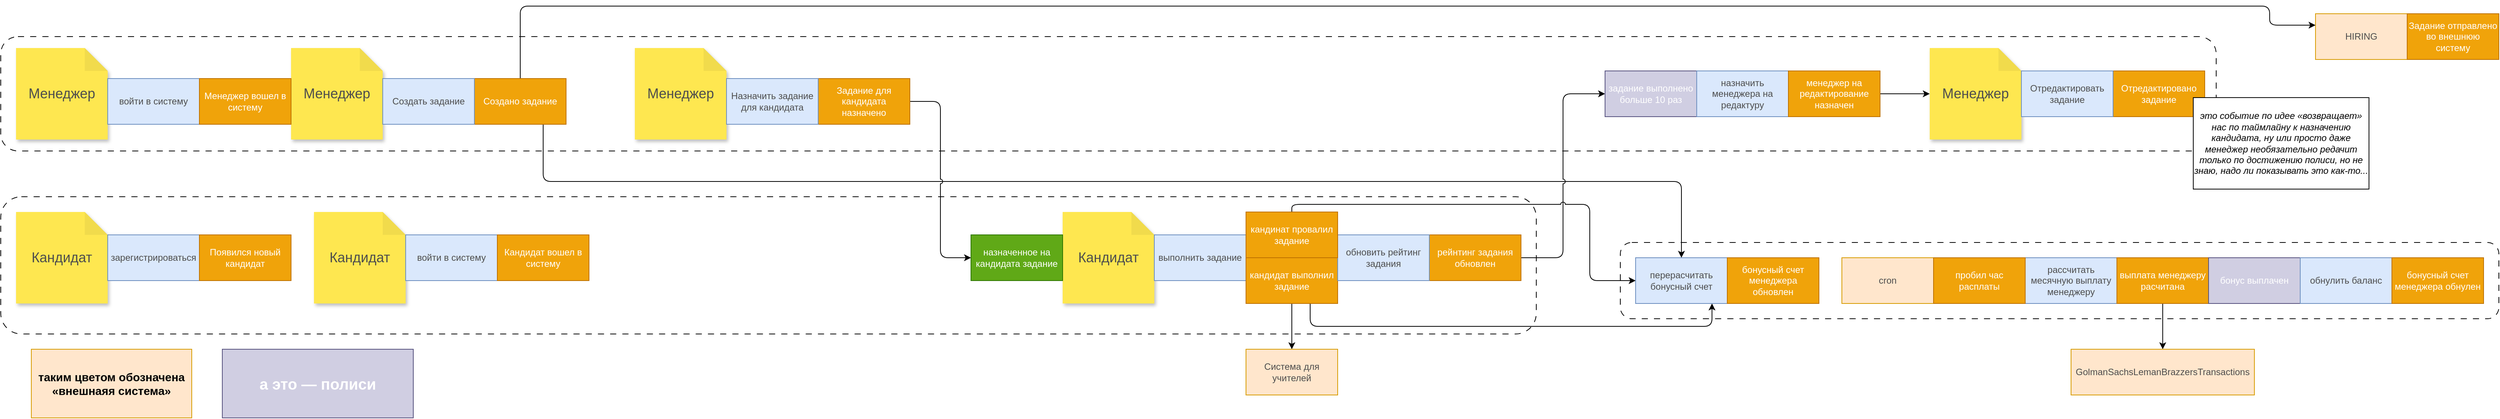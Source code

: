 <mxfile version="27.0.5">
  <diagram name="Página-1" id="ztFMWlfKOKHECKkMHyaq">
    <mxGraphModel dx="2528" dy="1429" grid="1" gridSize="10" guides="1" tooltips="1" connect="1" arrows="1" fold="1" page="1" pageScale="1" pageWidth="413" pageHeight="583" math="0" shadow="0">
      <root>
        <mxCell id="0" />
        <mxCell id="1" parent="0" />
        <mxCell id="DnySy9knM9GUUwWtsOCn-65" value="" style="rounded=1;whiteSpace=wrap;html=1;align=center;verticalAlign=middle;fontFamily=Helvetica;fontSize=12;dashed=1;dashPattern=8 8;" parent="1" vertex="1">
          <mxGeometry x="2140" y="330" width="1150" height="100" as="geometry" />
        </mxCell>
        <mxCell id="DnySy9knM9GUUwWtsOCn-58" value="" style="rounded=1;whiteSpace=wrap;html=1;align=center;verticalAlign=middle;fontFamily=Helvetica;fontSize=12;dashed=1;dashPattern=8 8;" parent="1" vertex="1">
          <mxGeometry x="20" y="60" width="2900" height="150" as="geometry" />
        </mxCell>
        <mxCell id="DnySy9knM9GUUwWtsOCn-57" value="" style="rounded=1;whiteSpace=wrap;html=1;align=center;verticalAlign=middle;fontFamily=Helvetica;fontSize=12;dashed=1;dashPattern=8 8;" parent="1" vertex="1">
          <mxGeometry x="20" y="270" width="2010" height="180" as="geometry" />
        </mxCell>
        <mxCell id="DnySy9knM9GUUwWtsOCn-2" value="&lt;font style=&quot;color: rgb(77, 77, 77);&quot;&gt;HIRING&lt;/font&gt;" style="rounded=0;whiteSpace=wrap;html=1;fillColor=#ffe6cc;strokeColor=#d79b00;" parent="1" vertex="1">
          <mxGeometry x="3050" y="30" width="120" height="60" as="geometry" />
        </mxCell>
        <mxCell id="7GKItIBILIyjW8x-R275-5" style="edgeStyle=orthogonalEdgeStyle;rounded=1;orthogonalLoop=1;jettySize=auto;html=1;exitX=0.75;exitY=1;exitDx=0;exitDy=0;entryX=0.5;entryY=0;entryDx=0;entryDy=0;jumpStyle=arc;curved=0;" parent="1" source="DnySy9knM9GUUwWtsOCn-3" target="DnySy9knM9GUUwWtsOCn-45" edge="1">
          <mxGeometry relative="1" as="geometry">
            <Array as="points">
              <mxPoint x="730" y="250" />
              <mxPoint x="2220" y="250" />
            </Array>
          </mxGeometry>
        </mxCell>
        <mxCell id="7GKItIBILIyjW8x-R275-6" style="edgeStyle=orthogonalEdgeStyle;rounded=1;orthogonalLoop=1;jettySize=auto;html=1;exitX=0.5;exitY=0;exitDx=0;exitDy=0;entryX=0;entryY=0.25;entryDx=0;entryDy=0;curved=0;" parent="1" source="DnySy9knM9GUUwWtsOCn-3" target="DnySy9knM9GUUwWtsOCn-2" edge="1">
          <mxGeometry relative="1" as="geometry">
            <Array as="points">
              <mxPoint x="700" y="20" />
              <mxPoint x="2990" y="20" />
              <mxPoint x="2990" y="45" />
            </Array>
          </mxGeometry>
        </mxCell>
        <mxCell id="DnySy9knM9GUUwWtsOCn-3" value="Создано задание" style="rounded=0;whiteSpace=wrap;html=1;fillColor=#f0a30a;strokeColor=#BD7000;fontColor=#ffffff;" parent="1" vertex="1">
          <mxGeometry x="640" y="115" width="120" height="60" as="geometry" />
        </mxCell>
        <mxCell id="DnySy9knM9GUUwWtsOCn-5" value="Менеджер" style="shape=note;whiteSpace=wrap;html=1;backgroundOutline=1;darkOpacity=0.05;fillColor=#FEE750;strokeColor=none;fontSize=18;fontStyle=0;rotation=0;shadow=1;rounded=0;align=center;verticalAlign=middle;fontFamily=Helvetica;fontColor=#4D4D4D;" parent="1" vertex="1">
          <mxGeometry x="400" y="75" width="120" height="120" as="geometry" />
        </mxCell>
        <mxCell id="DnySy9knM9GUUwWtsOCn-6" value="Создать задание" style="rounded=0;whiteSpace=wrap;html=1;fillColor=#dae8fc;strokeColor=#6c8ebf;align=center;verticalAlign=middle;fontFamily=Helvetica;fontSize=12;fontColor=#4D4D4D;" parent="1" vertex="1">
          <mxGeometry x="520" y="115" width="120" height="60" as="geometry" />
        </mxCell>
        <mxCell id="DnySy9knM9GUUwWtsOCn-9" value="Задание отправлено во внешнюю систему" style="rounded=0;whiteSpace=wrap;html=1;fillColor=#f0a30a;strokeColor=#BD7000;fontColor=#ffffff;" parent="1" vertex="1">
          <mxGeometry x="3170" y="30" width="120" height="60" as="geometry" />
        </mxCell>
        <mxCell id="DnySy9knM9GUUwWtsOCn-10" value="Кандидат" style="shape=note;whiteSpace=wrap;html=1;backgroundOutline=1;darkOpacity=0.05;fillColor=#FEE750;strokeColor=none;fontSize=18;fontStyle=0;rotation=0;shadow=1;rounded=0;align=center;verticalAlign=middle;fontFamily=Helvetica;fontColor=#4D4D4D;" parent="1" vertex="1">
          <mxGeometry x="430" y="290" width="120" height="120" as="geometry" />
        </mxCell>
        <mxCell id="DnySy9knM9GUUwWtsOCn-11" value="войти в систему" style="rounded=0;whiteSpace=wrap;html=1;fillColor=#dae8fc;strokeColor=#6c8ebf;align=center;verticalAlign=middle;fontFamily=Helvetica;fontSize=12;fontColor=#4D4D4D;" parent="1" vertex="1">
          <mxGeometry x="550" y="320" width="120" height="60" as="geometry" />
        </mxCell>
        <mxCell id="DnySy9knM9GUUwWtsOCn-12" value="Кандидат вошел в систему" style="rounded=0;whiteSpace=wrap;html=1;fillColor=#f0a30a;strokeColor=#BD7000;fontColor=#ffffff;" parent="1" vertex="1">
          <mxGeometry x="670" y="320" width="120" height="60" as="geometry" />
        </mxCell>
        <mxCell id="DnySy9knM9GUUwWtsOCn-16" value="Менеджер" style="shape=note;whiteSpace=wrap;html=1;backgroundOutline=1;darkOpacity=0.05;fillColor=#FEE750;strokeColor=none;fontSize=18;fontStyle=0;rotation=0;shadow=1;rounded=0;align=center;verticalAlign=middle;fontFamily=Helvetica;fontColor=#4D4D4D;" parent="1" vertex="1">
          <mxGeometry x="40" y="75" width="120" height="120" as="geometry" />
        </mxCell>
        <mxCell id="DnySy9knM9GUUwWtsOCn-17" value="войти в систему" style="rounded=0;whiteSpace=wrap;html=1;fillColor=#dae8fc;strokeColor=#6c8ebf;align=center;verticalAlign=middle;fontFamily=Helvetica;fontSize=12;fontColor=#4D4D4D;" parent="1" vertex="1">
          <mxGeometry x="160" y="115" width="120" height="60" as="geometry" />
        </mxCell>
        <mxCell id="DnySy9knM9GUUwWtsOCn-18" value="Менеджер вошел в систему" style="rounded=0;whiteSpace=wrap;html=1;fillColor=#f0a30a;strokeColor=#BD7000;fontColor=#ffffff;" parent="1" vertex="1">
          <mxGeometry x="280" y="115" width="120" height="60" as="geometry" />
        </mxCell>
        <mxCell id="DnySy9knM9GUUwWtsOCn-19" value="Кандидат" style="shape=note;whiteSpace=wrap;html=1;backgroundOutline=1;darkOpacity=0.05;fillColor=#FEE750;strokeColor=none;fontSize=18;fontStyle=0;rotation=0;shadow=1;rounded=0;align=center;verticalAlign=middle;fontFamily=Helvetica;fontColor=#4D4D4D;" parent="1" vertex="1">
          <mxGeometry x="40" y="290" width="120" height="120" as="geometry" />
        </mxCell>
        <mxCell id="DnySy9knM9GUUwWtsOCn-20" value="зарегистрироваться" style="rounded=0;whiteSpace=wrap;html=1;fillColor=#dae8fc;strokeColor=#6c8ebf;align=center;verticalAlign=middle;fontFamily=Helvetica;fontSize=12;fontColor=#4D4D4D;" parent="1" vertex="1">
          <mxGeometry x="160" y="320" width="120" height="60" as="geometry" />
        </mxCell>
        <mxCell id="DnySy9knM9GUUwWtsOCn-21" value="Появился новый кандидат" style="rounded=0;whiteSpace=wrap;html=1;fillColor=#f0a30a;strokeColor=#BD7000;fontColor=#ffffff;" parent="1" vertex="1">
          <mxGeometry x="280" y="320" width="120" height="60" as="geometry" />
        </mxCell>
        <mxCell id="DnySy9knM9GUUwWtsOCn-22" value="Кандидат" style="shape=note;whiteSpace=wrap;html=1;backgroundOutline=1;darkOpacity=0.05;fillColor=#FEE750;strokeColor=none;fontSize=18;fontStyle=0;rotation=0;shadow=1;rounded=0;align=center;verticalAlign=middle;fontFamily=Helvetica;fontColor=#4D4D4D;" parent="1" vertex="1">
          <mxGeometry x="1410" y="290" width="120" height="120" as="geometry" />
        </mxCell>
        <mxCell id="DnySy9knM9GUUwWtsOCn-23" value="выполнить задание" style="rounded=0;whiteSpace=wrap;html=1;fillColor=#dae8fc;strokeColor=#6c8ebf;align=center;verticalAlign=middle;fontFamily=Helvetica;fontSize=12;fontColor=#4D4D4D;" parent="1" vertex="1">
          <mxGeometry x="1530" y="320" width="120" height="60" as="geometry" />
        </mxCell>
        <mxCell id="Me_CcijvVL-KQF1pLB6K-17" style="edgeStyle=orthogonalEdgeStyle;rounded=1;orthogonalLoop=1;jettySize=auto;html=1;exitX=0.7;exitY=1;exitDx=0;exitDy=0;exitPerimeter=0;jumpStyle=arc;curved=0;" parent="1" source="DnySy9knM9GUUwWtsOCn-24" target="DnySy9knM9GUUwWtsOCn-45" edge="1">
          <mxGeometry relative="1" as="geometry">
            <Array as="points">
              <mxPoint x="1734" y="440" />
              <mxPoint x="2260" y="440" />
            </Array>
          </mxGeometry>
        </mxCell>
        <mxCell id="Me_CcijvVL-KQF1pLB6K-20" style="edgeStyle=orthogonalEdgeStyle;rounded=1;orthogonalLoop=1;jettySize=auto;html=1;exitX=0.5;exitY=1;exitDx=0;exitDy=0;entryX=0.5;entryY=0;entryDx=0;entryDy=0;curved=0;" parent="1" source="DnySy9knM9GUUwWtsOCn-24" target="DnySy9knM9GUUwWtsOCn-41" edge="1">
          <mxGeometry relative="1" as="geometry" />
        </mxCell>
        <mxCell id="DnySy9knM9GUUwWtsOCn-24" value="кандидат выполнил задание" style="rounded=0;whiteSpace=wrap;html=1;fillColor=#f0a30a;strokeColor=#BD7000;fontColor=#ffffff;" parent="1" vertex="1">
          <mxGeometry x="1650" y="350" width="120" height="60" as="geometry" />
        </mxCell>
        <mxCell id="DnySy9knM9GUUwWtsOCn-26" value="назначенное на кандидата задание" style="rounded=0;whiteSpace=wrap;html=1;fillColor=#60a917;strokeColor=#2D7600;fontColor=#ffffff;align=center;verticalAlign=middle;fontFamily=Helvetica;fontSize=12;" parent="1" vertex="1">
          <mxGeometry x="1290" y="320" width="120" height="60" as="geometry" />
        </mxCell>
        <mxCell id="DnySy9knM9GUUwWtsOCn-59" style="edgeStyle=orthogonalEdgeStyle;rounded=1;orthogonalLoop=1;jettySize=auto;html=1;exitX=1;exitY=0.5;exitDx=0;exitDy=0;entryX=0;entryY=0.5;entryDx=0;entryDy=0;fontFamily=Helvetica;fontSize=12;fontColor=#ffffff;jumpStyle=arc;curved=0;" parent="1" source="DnySy9knM9GUUwWtsOCn-34" target="DnySy9knM9GUUwWtsOCn-26" edge="1">
          <mxGeometry relative="1" as="geometry" />
        </mxCell>
        <mxCell id="DnySy9knM9GUUwWtsOCn-34" value="Задание для кандидата назначено" style="rounded=0;whiteSpace=wrap;html=1;fillColor=#f0a30a;strokeColor=#BD7000;fontColor=#ffffff;" parent="1" vertex="1">
          <mxGeometry x="1090" y="115" width="120" height="60" as="geometry" />
        </mxCell>
        <mxCell id="DnySy9knM9GUUwWtsOCn-36" value="Менеджер" style="shape=note;whiteSpace=wrap;html=1;backgroundOutline=1;darkOpacity=0.05;fillColor=#FEE750;strokeColor=none;fontSize=18;fontStyle=0;rotation=0;shadow=1;rounded=0;align=center;verticalAlign=middle;fontFamily=Helvetica;fontColor=#4D4D4D;" parent="1" vertex="1">
          <mxGeometry x="850" y="75" width="120" height="120" as="geometry" />
        </mxCell>
        <mxCell id="DnySy9knM9GUUwWtsOCn-37" value="Назначить задание для кандидата" style="rounded=0;whiteSpace=wrap;html=1;fillColor=#dae8fc;strokeColor=#6c8ebf;align=center;verticalAlign=middle;fontFamily=Helvetica;fontSize=12;fontColor=#4D4D4D;" parent="1" vertex="1">
          <mxGeometry x="970" y="115" width="120" height="60" as="geometry" />
        </mxCell>
        <mxCell id="DnySy9knM9GUUwWtsOCn-41" value="Система для учителей" style="rounded=0;whiteSpace=wrap;html=1;fillColor=#ffe6cc;strokeColor=#d79b00;align=center;verticalAlign=middle;fontFamily=Helvetica;fontSize=12;fontColor=#4D4D4D;" parent="1" vertex="1">
          <mxGeometry x="1650" y="470" width="120" height="60" as="geometry" />
        </mxCell>
        <mxCell id="Me_CcijvVL-KQF1pLB6K-8" style="edgeStyle=orthogonalEdgeStyle;rounded=1;orthogonalLoop=1;jettySize=auto;html=1;exitX=1;exitY=0.5;exitDx=0;exitDy=0;entryX=0;entryY=0.5;entryDx=0;entryDy=0;jumpStyle=arc;curved=0;" parent="1" source="DnySy9knM9GUUwWtsOCn-43" target="Me_CcijvVL-KQF1pLB6K-5" edge="1">
          <mxGeometry relative="1" as="geometry" />
        </mxCell>
        <mxCell id="DnySy9knM9GUUwWtsOCn-43" value="рейнтинг задания обновлен" style="rounded=0;whiteSpace=wrap;html=1;fillColor=#f0a30a;strokeColor=#BD7000;fontColor=#ffffff;" parent="1" vertex="1">
          <mxGeometry x="1890" y="320" width="120" height="60" as="geometry" />
        </mxCell>
        <mxCell id="DnySy9knM9GUUwWtsOCn-44" value="обновить рейтинг задания" style="rounded=0;whiteSpace=wrap;html=1;fillColor=#dae8fc;strokeColor=#6c8ebf;align=center;verticalAlign=middle;fontFamily=Helvetica;fontSize=12;fontColor=#4D4D4D;" parent="1" vertex="1">
          <mxGeometry x="1770" y="320" width="120" height="60" as="geometry" />
        </mxCell>
        <mxCell id="DnySy9knM9GUUwWtsOCn-45" value="перерасчитать бонусный счет" style="rounded=0;whiteSpace=wrap;html=1;fillColor=#dae8fc;strokeColor=#6c8ebf;align=center;verticalAlign=middle;fontFamily=Helvetica;fontSize=12;fontColor=#4D4D4D;" parent="1" vertex="1">
          <mxGeometry x="2160" y="350" width="120" height="60" as="geometry" />
        </mxCell>
        <mxCell id="DnySy9knM9GUUwWtsOCn-50" value="бонусный счет менеджера обновлен" style="rounded=0;whiteSpace=wrap;html=1;fillColor=#f0a30a;strokeColor=#BD7000;fontColor=#ffffff;" parent="1" vertex="1">
          <mxGeometry x="2280" y="350" width="120" height="60" as="geometry" />
        </mxCell>
        <mxCell id="DnySy9knM9GUUwWtsOCn-51" value="&lt;font style=&quot;color: rgb(77, 77, 77);&quot;&gt;cron&lt;/font&gt;" style="rounded=0;whiteSpace=wrap;html=1;fillColor=#ffe6cc;strokeColor=#d79b00;align=center;verticalAlign=middle;fontFamily=Helvetica;fontSize=12;fontColor=#ffffff;" parent="1" vertex="1">
          <mxGeometry x="2430" y="350" width="120" height="60" as="geometry" />
        </mxCell>
        <mxCell id="DnySy9knM9GUUwWtsOCn-52" value="рассчитать месячную выплату менеджеру" style="rounded=0;whiteSpace=wrap;html=1;fillColor=#dae8fc;strokeColor=#6c8ebf;align=center;verticalAlign=middle;fontFamily=Helvetica;fontSize=12;fontColor=#4D4D4D;" parent="1" vertex="1">
          <mxGeometry x="2670" y="350" width="120" height="60" as="geometry" />
        </mxCell>
        <mxCell id="Me_CcijvVL-KQF1pLB6K-21" value="" style="edgeStyle=orthogonalEdgeStyle;rounded=1;orthogonalLoop=1;jettySize=auto;html=1;curved=0;" parent="1" source="DnySy9knM9GUUwWtsOCn-53" target="DnySy9knM9GUUwWtsOCn-54" edge="1">
          <mxGeometry relative="1" as="geometry" />
        </mxCell>
        <mxCell id="DnySy9knM9GUUwWtsOCn-53" value="выплата менеджеру расчитана" style="rounded=0;whiteSpace=wrap;html=1;fillColor=#f0a30a;strokeColor=#BD7000;fontColor=#ffffff;" parent="1" vertex="1">
          <mxGeometry x="2790" y="350" width="120" height="60" as="geometry" />
        </mxCell>
        <mxCell id="DnySy9knM9GUUwWtsOCn-54" value="&lt;font color=&quot;#4d4d4d&quot;&gt;GolmanSachsLemanBrazzersTransactions&lt;/font&gt;" style="rounded=0;whiteSpace=wrap;html=1;fillColor=#ffe6cc;strokeColor=#d79b00;align=center;verticalAlign=middle;fontFamily=Helvetica;fontSize=12;fontColor=#ffffff;" parent="1" vertex="1">
          <mxGeometry x="2730" y="470" width="240" height="60" as="geometry" />
        </mxCell>
        <mxCell id="DnySy9knM9GUUwWtsOCn-61" value="бонус выплачен" style="rounded=0;whiteSpace=wrap;html=1;fillColor=#d0cee2;strokeColor=#56517e;align=center;verticalAlign=middle;fontFamily=Helvetica;fontSize=12;fontColor=#ffffff;" parent="1" vertex="1">
          <mxGeometry x="2910" y="350" width="120" height="60" as="geometry" />
        </mxCell>
        <mxCell id="DnySy9knM9GUUwWtsOCn-62" value="обнулить баланс" style="rounded=0;whiteSpace=wrap;html=1;fillColor=#dae8fc;strokeColor=#6c8ebf;align=center;verticalAlign=middle;fontFamily=Helvetica;fontSize=12;fontColor=#4D4D4D;" parent="1" vertex="1">
          <mxGeometry x="3030" y="350" width="120" height="60" as="geometry" />
        </mxCell>
        <mxCell id="DnySy9knM9GUUwWtsOCn-63" value="бонусный счет менеджера обнулен" style="rounded=0;whiteSpace=wrap;html=1;fillColor=#f0a30a;strokeColor=#BD7000;fontColor=#ffffff;" parent="1" vertex="1">
          <mxGeometry x="3150" y="350" width="120" height="60" as="geometry" />
        </mxCell>
        <mxCell id="Me_CcijvVL-KQF1pLB6K-1" value="Отредактировано задание" style="rounded=0;whiteSpace=wrap;html=1;fillColor=#f0a30a;strokeColor=#BD7000;fontColor=#ffffff;" parent="1" vertex="1">
          <mxGeometry x="2785" y="105" width="120" height="60" as="geometry" />
        </mxCell>
        <mxCell id="Me_CcijvVL-KQF1pLB6K-2" value="Менеджер" style="shape=note;whiteSpace=wrap;html=1;backgroundOutline=1;darkOpacity=0.05;fillColor=#FEE750;strokeColor=none;fontSize=18;fontStyle=0;rotation=0;shadow=1;rounded=0;align=center;verticalAlign=middle;fontFamily=Helvetica;fontColor=#4D4D4D;" parent="1" vertex="1">
          <mxGeometry x="2545" y="75" width="120" height="120" as="geometry" />
        </mxCell>
        <mxCell id="Me_CcijvVL-KQF1pLB6K-3" value="Отредактировать задание" style="rounded=0;whiteSpace=wrap;html=1;fillColor=#dae8fc;strokeColor=#6c8ebf;align=center;verticalAlign=middle;fontFamily=Helvetica;fontSize=12;fontColor=#4D4D4D;" parent="1" vertex="1">
          <mxGeometry x="2665" y="105" width="120" height="60" as="geometry" />
        </mxCell>
        <mxCell id="Me_CcijvVL-KQF1pLB6K-5" value="задание выполнено больше 10 раз" style="rounded=0;whiteSpace=wrap;html=1;fillColor=#d0cee2;strokeColor=#56517e;align=center;verticalAlign=middle;fontFamily=Helvetica;fontSize=12;fontColor=#ffffff;" parent="1" vertex="1">
          <mxGeometry x="2120" y="105" width="120" height="60" as="geometry" />
        </mxCell>
        <mxCell id="Me_CcijvVL-KQF1pLB6K-19" style="edgeStyle=orthogonalEdgeStyle;rounded=1;orthogonalLoop=1;jettySize=auto;html=1;exitX=0.5;exitY=0;exitDx=0;exitDy=0;jumpStyle=arc;curved=0;" parent="1" source="DnySy9knM9GUUwWtsOCn-40" target="DnySy9knM9GUUwWtsOCn-45" edge="1">
          <mxGeometry relative="1" as="geometry">
            <Array as="points">
              <mxPoint x="1710" y="280" />
              <mxPoint x="2100" y="280" />
              <mxPoint x="2100" y="380" />
            </Array>
          </mxGeometry>
        </mxCell>
        <mxCell id="DnySy9knM9GUUwWtsOCn-40" value="кандинат провалил задание" style="rounded=0;whiteSpace=wrap;html=1;fillColor=#f0a30a;strokeColor=#BD7000;fontColor=#ffffff;" parent="1" vertex="1">
          <mxGeometry x="1650" y="290" width="120" height="60" as="geometry" />
        </mxCell>
        <mxCell id="Me_CcijvVL-KQF1pLB6K-22" value="&lt;i&gt;это событие по идее «возвращает» нас по таймлайну к назначению кандидата, ну или просто даже менеджер необязательно редачит только по достижению полиси, но не знаю, надо ли показывать это как-то...&lt;/i&gt;" style="rounded=0;whiteSpace=wrap;html=1;" parent="1" vertex="1">
          <mxGeometry x="2890" y="140" width="230" height="120" as="geometry" />
        </mxCell>
        <mxCell id="7GKItIBILIyjW8x-R275-1" value="назначить менеджера на редактуру" style="rounded=0;whiteSpace=wrap;html=1;fillColor=#dae8fc;strokeColor=#6c8ebf;align=center;verticalAlign=middle;fontFamily=Helvetica;fontSize=12;fontColor=#4D4D4D;" parent="1" vertex="1">
          <mxGeometry x="2240" y="105" width="120" height="60" as="geometry" />
        </mxCell>
        <mxCell id="7GKItIBILIyjW8x-R275-3" value="" style="edgeStyle=orthogonalEdgeStyle;rounded=1;orthogonalLoop=1;jettySize=auto;html=1;curved=0;" parent="1" source="7GKItIBILIyjW8x-R275-2" target="Me_CcijvVL-KQF1pLB6K-2" edge="1">
          <mxGeometry relative="1" as="geometry" />
        </mxCell>
        <mxCell id="7GKItIBILIyjW8x-R275-2" value="менеджер на редактирование назначен" style="rounded=0;whiteSpace=wrap;html=1;fillColor=#f0a30a;strokeColor=#BD7000;fontColor=#ffffff;" parent="1" vertex="1">
          <mxGeometry x="2360" y="105" width="120" height="60" as="geometry" />
        </mxCell>
        <mxCell id="8WpInSQe6msBG5_rycKB-1" value="пробил час расплаты" style="rounded=0;whiteSpace=wrap;html=1;fillColor=#f0a30a;strokeColor=#BD7000;fontColor=#ffffff;" parent="1" vertex="1">
          <mxGeometry x="2550" y="350" width="120" height="60" as="geometry" />
        </mxCell>
        <mxCell id="cm4vjuxIyqyEFMrd2V7l-1" value="&lt;b&gt;&lt;font style=&quot;font-size: 15px;&quot;&gt;таким цветом обозначена «внешнаяя система»&lt;/font&gt;&lt;/b&gt;" style="rounded=0;whiteSpace=wrap;html=1;fillColor=#ffe6cc;strokeColor=#d79b00;" vertex="1" parent="1">
          <mxGeometry x="60" y="470" width="210" height="90" as="geometry" />
        </mxCell>
        <mxCell id="cm4vjuxIyqyEFMrd2V7l-2" value="&lt;font style=&quot;font-size: 20px;&quot;&gt;&lt;b&gt;а это — полиси&lt;/b&gt;&lt;/font&gt;" style="rounded=0;whiteSpace=wrap;html=1;fillColor=#d0cee2;strokeColor=#56517e;align=center;verticalAlign=middle;fontFamily=Helvetica;fontSize=12;fontColor=#ffffff;" vertex="1" parent="1">
          <mxGeometry x="310" y="470" width="250" height="90" as="geometry" />
        </mxCell>
      </root>
    </mxGraphModel>
  </diagram>
</mxfile>
